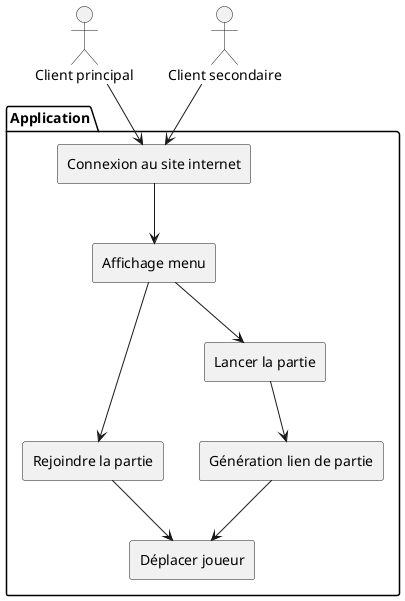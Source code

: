 @startuml usecase
    actor "Client principal" as clientStart
    actor "Client secondaire" as clientJoin
    package Application{
        rectangle "Connexion au site internet" as connexion
        clientStart --> connexion
        clientJoin --> connexion
        rectangle "Affichage menu" as menu
        connexion --> menu
        rectangle "Rejoindre la partie" as rejoindre
        menu --> rejoindre
        rectangle "Lancer la partie" as lancer
        menu --> lancer
        rectangle "Génération lien de partie" as lien
        lancer --> lien

        rectangle "Déplacer joueur" as deplacement
        lien --> deplacement
        rejoindre --> deplacement

    }


@enduml
